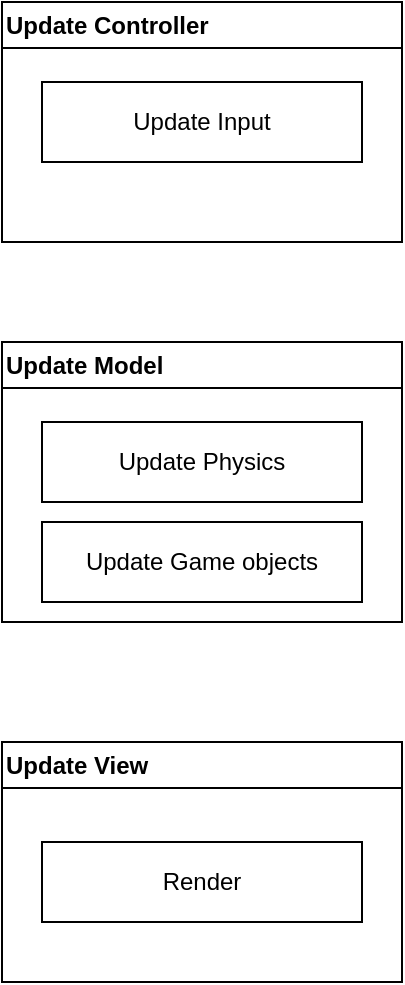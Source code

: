 <mxfile version="23.1.4" type="device">
  <diagram id="C5RBs43oDa-KdzZeNtuy" name="Page-1">
    <mxGraphModel dx="865" dy="477" grid="1" gridSize="10" guides="1" tooltips="1" connect="1" arrows="1" fold="1" page="1" pageScale="1" pageWidth="827" pageHeight="1169" math="0" shadow="0">
      <root>
        <mxCell id="WIyWlLk6GJQsqaUBKTNV-0" />
        <mxCell id="WIyWlLk6GJQsqaUBKTNV-1" parent="WIyWlLk6GJQsqaUBKTNV-0" />
        <mxCell id="5rZofUIUqRMALF9J-7sQ-9" value="Update Controller" style="swimlane;whiteSpace=wrap;html=1;align=left;" vertex="1" parent="WIyWlLk6GJQsqaUBKTNV-1">
          <mxGeometry x="400" y="80" width="200" height="120" as="geometry">
            <mxRectangle x="400" y="80" width="140" height="30" as="alternateBounds" />
          </mxGeometry>
        </mxCell>
        <mxCell id="5rZofUIUqRMALF9J-7sQ-2" value="Update Input" style="rounded=0;whiteSpace=wrap;html=1;" vertex="1" parent="5rZofUIUqRMALF9J-7sQ-9">
          <mxGeometry x="20" y="40" width="160" height="40" as="geometry" />
        </mxCell>
        <mxCell id="5rZofUIUqRMALF9J-7sQ-10" value="Update Model" style="swimlane;whiteSpace=wrap;html=1;align=left;" vertex="1" parent="WIyWlLk6GJQsqaUBKTNV-1">
          <mxGeometry x="400" y="250" width="200" height="140" as="geometry">
            <mxRectangle x="400" y="240" width="120" height="30" as="alternateBounds" />
          </mxGeometry>
        </mxCell>
        <mxCell id="5rZofUIUqRMALF9J-7sQ-0" value="Update Physics" style="rounded=0;whiteSpace=wrap;html=1;" vertex="1" parent="5rZofUIUqRMALF9J-7sQ-10">
          <mxGeometry x="20" y="40" width="160" height="40" as="geometry" />
        </mxCell>
        <mxCell id="5rZofUIUqRMALF9J-7sQ-14" value="Update Game objects" style="rounded=0;whiteSpace=wrap;html=1;" vertex="1" parent="5rZofUIUqRMALF9J-7sQ-10">
          <mxGeometry x="20" y="90" width="160" height="40" as="geometry" />
        </mxCell>
        <mxCell id="5rZofUIUqRMALF9J-7sQ-11" value="Update View" style="swimlane;whiteSpace=wrap;html=1;align=left;" vertex="1" parent="WIyWlLk6GJQsqaUBKTNV-1">
          <mxGeometry x="400" y="450" width="200" height="120" as="geometry" />
        </mxCell>
        <mxCell id="5rZofUIUqRMALF9J-7sQ-5" value="Render" style="rounded=0;whiteSpace=wrap;html=1;" vertex="1" parent="5rZofUIUqRMALF9J-7sQ-11">
          <mxGeometry x="20" y="50" width="160" height="40" as="geometry" />
        </mxCell>
      </root>
    </mxGraphModel>
  </diagram>
</mxfile>
